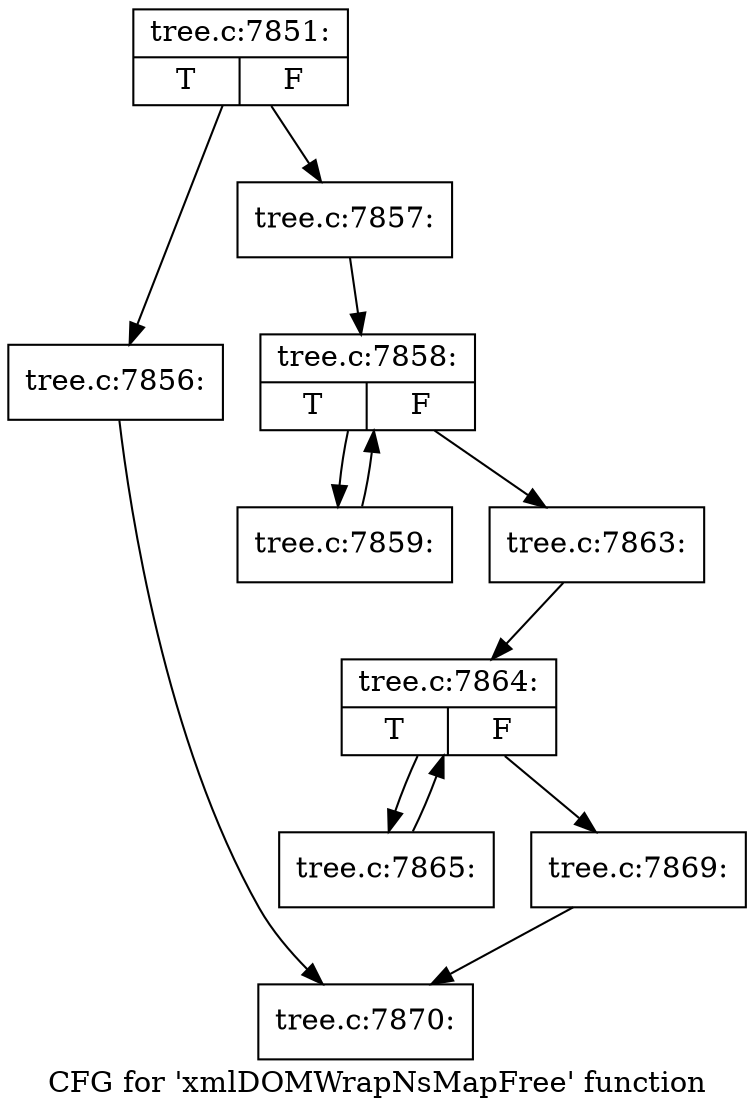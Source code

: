 digraph "CFG for 'xmlDOMWrapNsMapFree' function" {
	label="CFG for 'xmlDOMWrapNsMapFree' function";

	Node0x55ad0bfad590 [shape=record,label="{tree.c:7851:|{<s0>T|<s1>F}}"];
	Node0x55ad0bfad590 -> Node0x55ad0bfae130;
	Node0x55ad0bfad590 -> Node0x55ad0bfae180;
	Node0x55ad0bfae130 [shape=record,label="{tree.c:7856:}"];
	Node0x55ad0bfae130 -> Node0x55ad0bfad5e0;
	Node0x55ad0bfae180 [shape=record,label="{tree.c:7857:}"];
	Node0x55ad0bfae180 -> Node0x55ad0bfae700;
	Node0x55ad0bfae700 [shape=record,label="{tree.c:7858:|{<s0>T|<s1>F}}"];
	Node0x55ad0bfae700 -> Node0x55ad0bfaeac0;
	Node0x55ad0bfae700 -> Node0x55ad0bfae8e0;
	Node0x55ad0bfaeac0 [shape=record,label="{tree.c:7859:}"];
	Node0x55ad0bfaeac0 -> Node0x55ad0bfae700;
	Node0x55ad0bfae8e0 [shape=record,label="{tree.c:7863:}"];
	Node0x55ad0bfae8e0 -> Node0x55ad0bfaf330;
	Node0x55ad0bfaf330 [shape=record,label="{tree.c:7864:|{<s0>T|<s1>F}}"];
	Node0x55ad0bfaf330 -> Node0x55ad0bfaf730;
	Node0x55ad0bfaf330 -> Node0x55ad0bfaf550;
	Node0x55ad0bfaf730 [shape=record,label="{tree.c:7865:}"];
	Node0x55ad0bfaf730 -> Node0x55ad0bfaf330;
	Node0x55ad0bfaf550 [shape=record,label="{tree.c:7869:}"];
	Node0x55ad0bfaf550 -> Node0x55ad0bfad5e0;
	Node0x55ad0bfad5e0 [shape=record,label="{tree.c:7870:}"];
}
